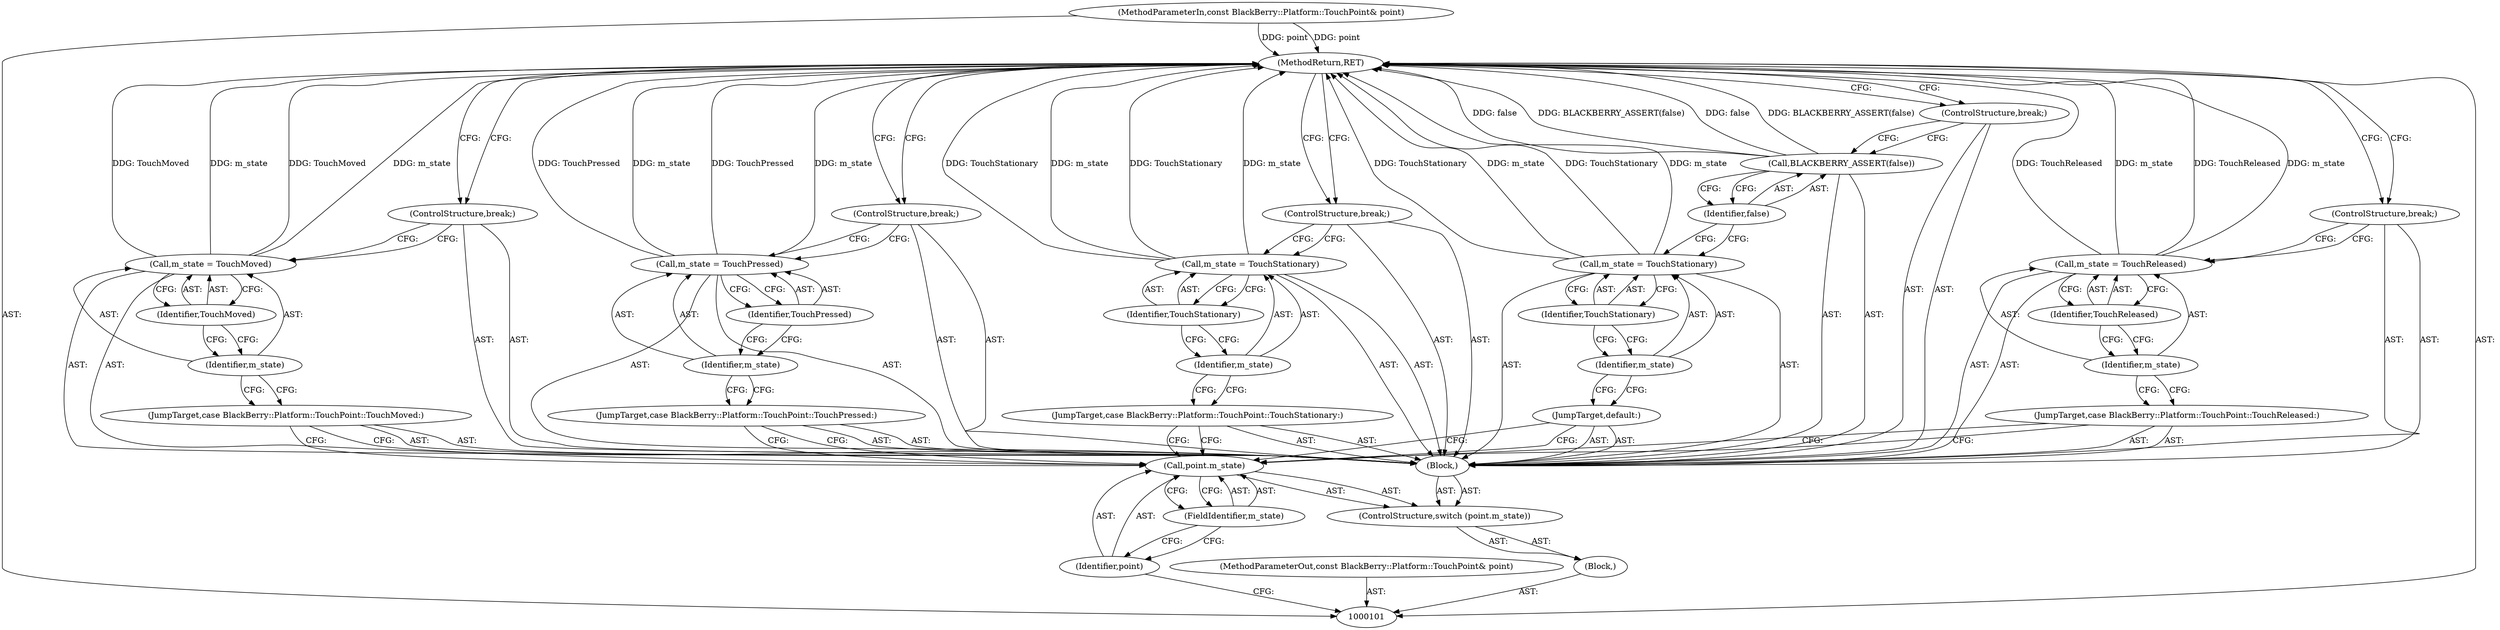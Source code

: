 digraph "1_Chrome_d345af9ed62ee5f431be327967f41c3cc3fe936a" {
"1000136" [label="(MethodReturn,RET)"];
"1000102" [label="(MethodParameterIn,const BlackBerry::Platform::TouchPoint& point)"];
"1000156" [label="(MethodParameterOut,const BlackBerry::Platform::TouchPoint& point)"];
"1000114" [label="(JumpTarget,case BlackBerry::Platform::TouchPoint::TouchMoved:)"];
"1000117" [label="(Identifier,TouchMoved)"];
"1000115" [label="(Call,m_state = TouchMoved)"];
"1000116" [label="(Identifier,m_state)"];
"1000118" [label="(ControlStructure,break;)"];
"1000119" [label="(JumpTarget,case BlackBerry::Platform::TouchPoint::TouchPressed:)"];
"1000122" [label="(Identifier,TouchPressed)"];
"1000120" [label="(Call,m_state = TouchPressed)"];
"1000121" [label="(Identifier,m_state)"];
"1000123" [label="(ControlStructure,break;)"];
"1000124" [label="(JumpTarget,case BlackBerry::Platform::TouchPoint::TouchStationary:)"];
"1000127" [label="(Identifier,TouchStationary)"];
"1000125" [label="(Call,m_state = TouchStationary)"];
"1000126" [label="(Identifier,m_state)"];
"1000128" [label="(ControlStructure,break;)"];
"1000129" [label="(JumpTarget,default:)"];
"1000132" [label="(Identifier,TouchStationary)"];
"1000130" [label="(Call,m_state = TouchStationary)"];
"1000131" [label="(Identifier,m_state)"];
"1000134" [label="(Identifier,false)"];
"1000133" [label="(Call,BLACKBERRY_ASSERT(false))"];
"1000135" [label="(ControlStructure,break;)"];
"1000103" [label="(Block,)"];
"1000105" [label="(Call,point.m_state)"];
"1000106" [label="(Identifier,point)"];
"1000107" [label="(FieldIdentifier,m_state)"];
"1000108" [label="(Block,)"];
"1000104" [label="(ControlStructure,switch (point.m_state))"];
"1000109" [label="(JumpTarget,case BlackBerry::Platform::TouchPoint::TouchReleased:)"];
"1000112" [label="(Identifier,TouchReleased)"];
"1000110" [label="(Call,m_state = TouchReleased)"];
"1000111" [label="(Identifier,m_state)"];
"1000113" [label="(ControlStructure,break;)"];
"1000136" -> "1000101"  [label="AST: "];
"1000136" -> "1000113"  [label="CFG: "];
"1000136" -> "1000118"  [label="CFG: "];
"1000136" -> "1000123"  [label="CFG: "];
"1000136" -> "1000128"  [label="CFG: "];
"1000136" -> "1000135"  [label="CFG: "];
"1000115" -> "1000136"  [label="DDG: TouchMoved"];
"1000115" -> "1000136"  [label="DDG: m_state"];
"1000130" -> "1000136"  [label="DDG: TouchStationary"];
"1000130" -> "1000136"  [label="DDG: m_state"];
"1000133" -> "1000136"  [label="DDG: false"];
"1000133" -> "1000136"  [label="DDG: BLACKBERRY_ASSERT(false)"];
"1000125" -> "1000136"  [label="DDG: TouchStationary"];
"1000125" -> "1000136"  [label="DDG: m_state"];
"1000120" -> "1000136"  [label="DDG: TouchPressed"];
"1000120" -> "1000136"  [label="DDG: m_state"];
"1000102" -> "1000136"  [label="DDG: point"];
"1000110" -> "1000136"  [label="DDG: TouchReleased"];
"1000110" -> "1000136"  [label="DDG: m_state"];
"1000102" -> "1000101"  [label="AST: "];
"1000102" -> "1000136"  [label="DDG: point"];
"1000156" -> "1000101"  [label="AST: "];
"1000114" -> "1000108"  [label="AST: "];
"1000114" -> "1000105"  [label="CFG: "];
"1000116" -> "1000114"  [label="CFG: "];
"1000117" -> "1000115"  [label="AST: "];
"1000117" -> "1000116"  [label="CFG: "];
"1000115" -> "1000117"  [label="CFG: "];
"1000115" -> "1000108"  [label="AST: "];
"1000115" -> "1000117"  [label="CFG: "];
"1000116" -> "1000115"  [label="AST: "];
"1000117" -> "1000115"  [label="AST: "];
"1000118" -> "1000115"  [label="CFG: "];
"1000115" -> "1000136"  [label="DDG: TouchMoved"];
"1000115" -> "1000136"  [label="DDG: m_state"];
"1000116" -> "1000115"  [label="AST: "];
"1000116" -> "1000114"  [label="CFG: "];
"1000117" -> "1000116"  [label="CFG: "];
"1000118" -> "1000108"  [label="AST: "];
"1000118" -> "1000115"  [label="CFG: "];
"1000136" -> "1000118"  [label="CFG: "];
"1000119" -> "1000108"  [label="AST: "];
"1000119" -> "1000105"  [label="CFG: "];
"1000121" -> "1000119"  [label="CFG: "];
"1000122" -> "1000120"  [label="AST: "];
"1000122" -> "1000121"  [label="CFG: "];
"1000120" -> "1000122"  [label="CFG: "];
"1000120" -> "1000108"  [label="AST: "];
"1000120" -> "1000122"  [label="CFG: "];
"1000121" -> "1000120"  [label="AST: "];
"1000122" -> "1000120"  [label="AST: "];
"1000123" -> "1000120"  [label="CFG: "];
"1000120" -> "1000136"  [label="DDG: TouchPressed"];
"1000120" -> "1000136"  [label="DDG: m_state"];
"1000121" -> "1000120"  [label="AST: "];
"1000121" -> "1000119"  [label="CFG: "];
"1000122" -> "1000121"  [label="CFG: "];
"1000123" -> "1000108"  [label="AST: "];
"1000123" -> "1000120"  [label="CFG: "];
"1000136" -> "1000123"  [label="CFG: "];
"1000124" -> "1000108"  [label="AST: "];
"1000124" -> "1000105"  [label="CFG: "];
"1000126" -> "1000124"  [label="CFG: "];
"1000127" -> "1000125"  [label="AST: "];
"1000127" -> "1000126"  [label="CFG: "];
"1000125" -> "1000127"  [label="CFG: "];
"1000125" -> "1000108"  [label="AST: "];
"1000125" -> "1000127"  [label="CFG: "];
"1000126" -> "1000125"  [label="AST: "];
"1000127" -> "1000125"  [label="AST: "];
"1000128" -> "1000125"  [label="CFG: "];
"1000125" -> "1000136"  [label="DDG: TouchStationary"];
"1000125" -> "1000136"  [label="DDG: m_state"];
"1000126" -> "1000125"  [label="AST: "];
"1000126" -> "1000124"  [label="CFG: "];
"1000127" -> "1000126"  [label="CFG: "];
"1000128" -> "1000108"  [label="AST: "];
"1000128" -> "1000125"  [label="CFG: "];
"1000136" -> "1000128"  [label="CFG: "];
"1000129" -> "1000108"  [label="AST: "];
"1000129" -> "1000105"  [label="CFG: "];
"1000131" -> "1000129"  [label="CFG: "];
"1000132" -> "1000130"  [label="AST: "];
"1000132" -> "1000131"  [label="CFG: "];
"1000130" -> "1000132"  [label="CFG: "];
"1000130" -> "1000108"  [label="AST: "];
"1000130" -> "1000132"  [label="CFG: "];
"1000131" -> "1000130"  [label="AST: "];
"1000132" -> "1000130"  [label="AST: "];
"1000134" -> "1000130"  [label="CFG: "];
"1000130" -> "1000136"  [label="DDG: TouchStationary"];
"1000130" -> "1000136"  [label="DDG: m_state"];
"1000131" -> "1000130"  [label="AST: "];
"1000131" -> "1000129"  [label="CFG: "];
"1000132" -> "1000131"  [label="CFG: "];
"1000134" -> "1000133"  [label="AST: "];
"1000134" -> "1000130"  [label="CFG: "];
"1000133" -> "1000134"  [label="CFG: "];
"1000133" -> "1000108"  [label="AST: "];
"1000133" -> "1000134"  [label="CFG: "];
"1000134" -> "1000133"  [label="AST: "];
"1000135" -> "1000133"  [label="CFG: "];
"1000133" -> "1000136"  [label="DDG: false"];
"1000133" -> "1000136"  [label="DDG: BLACKBERRY_ASSERT(false)"];
"1000135" -> "1000108"  [label="AST: "];
"1000135" -> "1000133"  [label="CFG: "];
"1000136" -> "1000135"  [label="CFG: "];
"1000103" -> "1000101"  [label="AST: "];
"1000104" -> "1000103"  [label="AST: "];
"1000105" -> "1000104"  [label="AST: "];
"1000105" -> "1000107"  [label="CFG: "];
"1000106" -> "1000105"  [label="AST: "];
"1000107" -> "1000105"  [label="AST: "];
"1000109" -> "1000105"  [label="CFG: "];
"1000114" -> "1000105"  [label="CFG: "];
"1000119" -> "1000105"  [label="CFG: "];
"1000124" -> "1000105"  [label="CFG: "];
"1000129" -> "1000105"  [label="CFG: "];
"1000106" -> "1000105"  [label="AST: "];
"1000106" -> "1000101"  [label="CFG: "];
"1000107" -> "1000106"  [label="CFG: "];
"1000107" -> "1000105"  [label="AST: "];
"1000107" -> "1000106"  [label="CFG: "];
"1000105" -> "1000107"  [label="CFG: "];
"1000108" -> "1000104"  [label="AST: "];
"1000109" -> "1000108"  [label="AST: "];
"1000110" -> "1000108"  [label="AST: "];
"1000113" -> "1000108"  [label="AST: "];
"1000114" -> "1000108"  [label="AST: "];
"1000115" -> "1000108"  [label="AST: "];
"1000118" -> "1000108"  [label="AST: "];
"1000119" -> "1000108"  [label="AST: "];
"1000120" -> "1000108"  [label="AST: "];
"1000123" -> "1000108"  [label="AST: "];
"1000124" -> "1000108"  [label="AST: "];
"1000125" -> "1000108"  [label="AST: "];
"1000128" -> "1000108"  [label="AST: "];
"1000129" -> "1000108"  [label="AST: "];
"1000130" -> "1000108"  [label="AST: "];
"1000133" -> "1000108"  [label="AST: "];
"1000135" -> "1000108"  [label="AST: "];
"1000104" -> "1000103"  [label="AST: "];
"1000105" -> "1000104"  [label="AST: "];
"1000108" -> "1000104"  [label="AST: "];
"1000109" -> "1000108"  [label="AST: "];
"1000109" -> "1000105"  [label="CFG: "];
"1000111" -> "1000109"  [label="CFG: "];
"1000112" -> "1000110"  [label="AST: "];
"1000112" -> "1000111"  [label="CFG: "];
"1000110" -> "1000112"  [label="CFG: "];
"1000110" -> "1000108"  [label="AST: "];
"1000110" -> "1000112"  [label="CFG: "];
"1000111" -> "1000110"  [label="AST: "];
"1000112" -> "1000110"  [label="AST: "];
"1000113" -> "1000110"  [label="CFG: "];
"1000110" -> "1000136"  [label="DDG: TouchReleased"];
"1000110" -> "1000136"  [label="DDG: m_state"];
"1000111" -> "1000110"  [label="AST: "];
"1000111" -> "1000109"  [label="CFG: "];
"1000112" -> "1000111"  [label="CFG: "];
"1000113" -> "1000108"  [label="AST: "];
"1000113" -> "1000110"  [label="CFG: "];
"1000136" -> "1000113"  [label="CFG: "];
}
